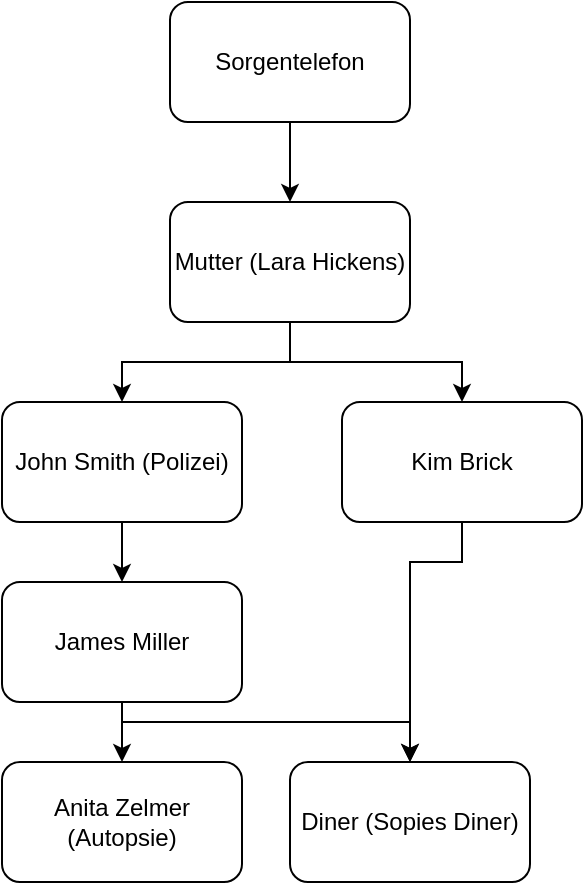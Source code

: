<mxfile version="26.2.2">
  <diagram name="Seite-1" id="e8pxk-Sx8KkQyPLP6KwD">
    <mxGraphModel dx="484" dy="285" grid="1" gridSize="10" guides="1" tooltips="1" connect="1" arrows="1" fold="1" page="1" pageScale="1" pageWidth="827" pageHeight="1169" math="0" shadow="0">
      <root>
        <mxCell id="0" />
        <mxCell id="1" parent="0" />
        <mxCell id="MVpUlsHbnZ6lfmsMkLoA-1" value="Sorgentelefon" style="rounded=1;whiteSpace=wrap;html=1;" parent="1" vertex="1">
          <mxGeometry x="354" y="20" width="120" height="60" as="geometry" />
        </mxCell>
        <mxCell id="MVpUlsHbnZ6lfmsMkLoA-3" value="Mutter (Lara Hickens)" style="rounded=1;whiteSpace=wrap;html=1;" parent="1" vertex="1">
          <mxGeometry x="354" y="120" width="120" height="60" as="geometry" />
        </mxCell>
        <mxCell id="MVpUlsHbnZ6lfmsMkLoA-7" value="" style="endArrow=classic;html=1;rounded=0;entryX=0.5;entryY=0;entryDx=0;entryDy=0;exitX=0.5;exitY=1;exitDx=0;exitDy=0;" parent="1" source="MVpUlsHbnZ6lfmsMkLoA-1" target="MVpUlsHbnZ6lfmsMkLoA-3" edge="1">
          <mxGeometry width="50" height="50" relative="1" as="geometry">
            <mxPoint x="380" y="120" as="sourcePoint" />
            <mxPoint x="430" y="70" as="targetPoint" />
          </mxGeometry>
        </mxCell>
        <mxCell id="MVpUlsHbnZ6lfmsMkLoA-8" value="" style="endArrow=classic;html=1;rounded=0;exitX=0.5;exitY=1;exitDx=0;exitDy=0;entryX=0.5;entryY=0;entryDx=0;entryDy=0;" parent="1" source="MVpUlsHbnZ6lfmsMkLoA-3" target="MVpUlsHbnZ6lfmsMkLoA-9" edge="1">
          <mxGeometry width="50" height="50" relative="1" as="geometry">
            <mxPoint x="380" y="290" as="sourcePoint" />
            <mxPoint x="340" y="230" as="targetPoint" />
            <Array as="points">
              <mxPoint x="414" y="200" />
              <mxPoint x="330" y="200" />
            </Array>
          </mxGeometry>
        </mxCell>
        <mxCell id="MVpUlsHbnZ6lfmsMkLoA-11" value="" style="edgeStyle=orthogonalEdgeStyle;rounded=0;orthogonalLoop=1;jettySize=auto;html=1;" parent="1" source="MVpUlsHbnZ6lfmsMkLoA-9" target="MVpUlsHbnZ6lfmsMkLoA-10" edge="1">
          <mxGeometry relative="1" as="geometry" />
        </mxCell>
        <mxCell id="MVpUlsHbnZ6lfmsMkLoA-9" value="John Smith (Polizei)" style="rounded=1;whiteSpace=wrap;html=1;" parent="1" vertex="1">
          <mxGeometry x="270" y="220" width="120" height="60" as="geometry" />
        </mxCell>
        <mxCell id="MVpUlsHbnZ6lfmsMkLoA-15" value="" style="edgeStyle=orthogonalEdgeStyle;rounded=0;orthogonalLoop=1;jettySize=auto;html=1;" parent="1" source="MVpUlsHbnZ6lfmsMkLoA-10" target="MVpUlsHbnZ6lfmsMkLoA-14" edge="1">
          <mxGeometry relative="1" as="geometry" />
        </mxCell>
        <mxCell id="BakRVRkFSZIQXWJ9o-AP-2" style="edgeStyle=orthogonalEdgeStyle;rounded=0;orthogonalLoop=1;jettySize=auto;html=1;entryX=0.5;entryY=0;entryDx=0;entryDy=0;" parent="1" source="MVpUlsHbnZ6lfmsMkLoA-10" target="BakRVRkFSZIQXWJ9o-AP-1" edge="1">
          <mxGeometry relative="1" as="geometry">
            <Array as="points">
              <mxPoint x="330" y="380" />
              <mxPoint x="474" y="380" />
            </Array>
          </mxGeometry>
        </mxCell>
        <mxCell id="MVpUlsHbnZ6lfmsMkLoA-10" value="James Miller" style="rounded=1;whiteSpace=wrap;html=1;" parent="1" vertex="1">
          <mxGeometry x="270" y="310" width="120" height="60" as="geometry" />
        </mxCell>
        <mxCell id="MVpUlsHbnZ6lfmsMkLoA-12" value="Kim Brick" style="rounded=1;whiteSpace=wrap;html=1;" parent="1" vertex="1">
          <mxGeometry x="440" y="220" width="120" height="60" as="geometry" />
        </mxCell>
        <mxCell id="MVpUlsHbnZ6lfmsMkLoA-13" value="" style="endArrow=classic;html=1;rounded=0;entryX=0.5;entryY=0;entryDx=0;entryDy=0;exitX=0.5;exitY=1;exitDx=0;exitDy=0;" parent="1" source="MVpUlsHbnZ6lfmsMkLoA-3" target="MVpUlsHbnZ6lfmsMkLoA-12" edge="1">
          <mxGeometry width="50" height="50" relative="1" as="geometry">
            <mxPoint x="450" y="310" as="sourcePoint" />
            <mxPoint x="500" y="260" as="targetPoint" />
            <Array as="points">
              <mxPoint x="414" y="200" />
              <mxPoint x="500" y="200" />
            </Array>
          </mxGeometry>
        </mxCell>
        <mxCell id="MVpUlsHbnZ6lfmsMkLoA-14" value="Anita Zelmer (Autopsie)" style="rounded=1;whiteSpace=wrap;html=1;" parent="1" vertex="1">
          <mxGeometry x="270" y="400" width="120" height="60" as="geometry" />
        </mxCell>
        <mxCell id="BakRVRkFSZIQXWJ9o-AP-1" value="Diner (Sopies Diner)" style="rounded=1;whiteSpace=wrap;html=1;" parent="1" vertex="1">
          <mxGeometry x="414" y="400" width="120" height="60" as="geometry" />
        </mxCell>
        <mxCell id="BNUVXSNzujlmilqdf6Ig-1" value="" style="endArrow=classic;html=1;rounded=0;entryX=0.5;entryY=0;entryDx=0;entryDy=0;exitX=0.5;exitY=1;exitDx=0;exitDy=0;" edge="1" parent="1" source="MVpUlsHbnZ6lfmsMkLoA-12" target="BakRVRkFSZIQXWJ9o-AP-1">
          <mxGeometry width="50" height="50" relative="1" as="geometry">
            <mxPoint x="500" y="300" as="sourcePoint" />
            <mxPoint x="500" y="330" as="targetPoint" />
            <Array as="points">
              <mxPoint x="500" y="300" />
              <mxPoint x="474" y="300" />
            </Array>
          </mxGeometry>
        </mxCell>
      </root>
    </mxGraphModel>
  </diagram>
</mxfile>
